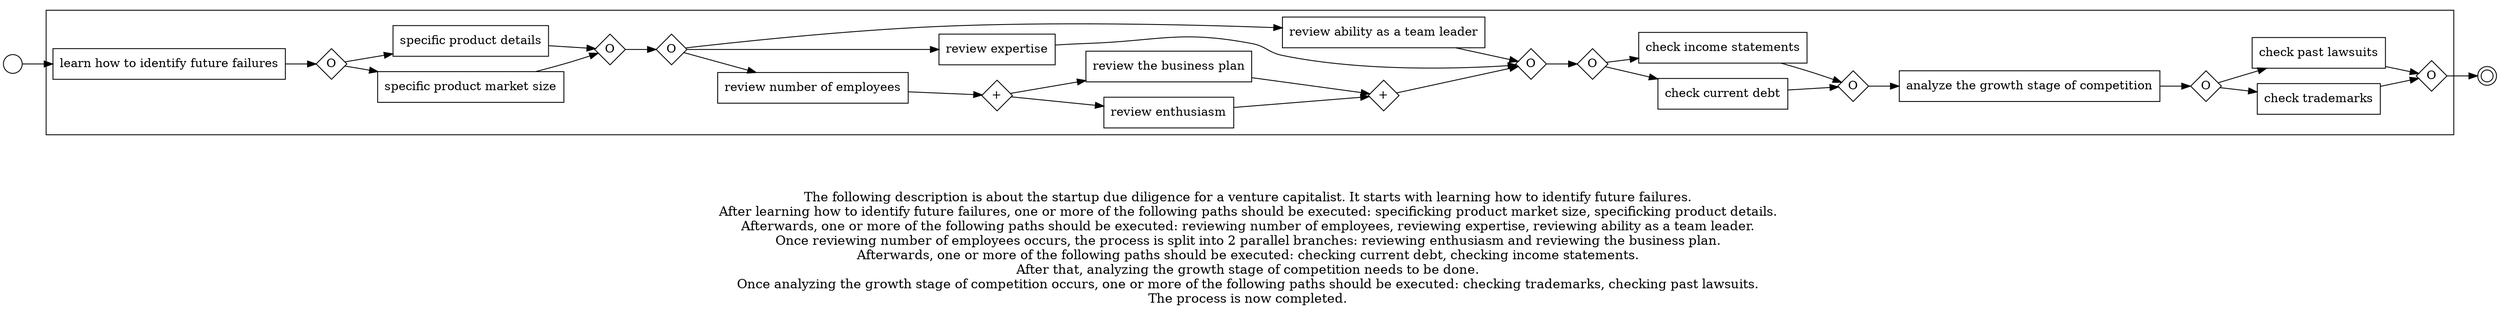 digraph startup_due_diligence_for_a_venture_capitalist_1 {
	graph [rankdir=LR]
	START_NODE [label="" shape=circle width=0.3]
	subgraph CLUSTER_0 {
		"learn how to identify future failures" [shape=box]
		"OR_SPLIT--2. Filter out the terrible products_ZV8T" [label=O fixedsize=true shape=diamond width=0.5]
		"learn how to identify future failures" -> "OR_SPLIT--2. Filter out the terrible products_ZV8T"
		"specific product market size" [shape=box]
		"OR_SPLIT--2. Filter out the terrible products_ZV8T" -> "specific product market size"
		"specific product details" [shape=box]
		"OR_SPLIT--2. Filter out the terrible products_ZV8T" -> "specific product details"
		"OR_JOIN--2. Filter out the terrible products_ZV8T" [label=O fixedsize=true shape=diamond width=0.5]
		"specific product market size" -> "OR_JOIN--2. Filter out the terrible products_ZV8T"
		"specific product details" -> "OR_JOIN--2. Filter out the terrible products_ZV8T"
		"OR_SPLIT--3. Review the funding team_ZKAZ" [label=O fixedsize=true shape=diamond width=0.5]
		"OR_JOIN--2. Filter out the terrible products_ZV8T" -> "OR_SPLIT--3. Review the funding team_ZKAZ"
		"review number of employees" [shape=box]
		"OR_SPLIT--3. Review the funding team_ZKAZ" -> "review number of employees"
		"review expertise" [shape=box]
		"OR_SPLIT--3. Review the funding team_ZKAZ" -> "review expertise"
		"review ability as a team leader" [shape=box]
		"OR_SPLIT--3. Review the funding team_ZKAZ" -> "review ability as a team leader"
		"AND_SPLIT--3. Review the funding team_T84A" [label="+" fixedsize=true shape=diamond width=0.5]
		"review number of employees" -> "AND_SPLIT--3. Review the funding team_T84A"
		"review enthusiasm" [shape=box]
		"AND_SPLIT--3. Review the funding team_T84A" -> "review enthusiasm"
		"review the business plan" [shape=box]
		"AND_SPLIT--3. Review the funding team_T84A" -> "review the business plan"
		"AND_JOIN--3. Review the funding team_T84A" [label="+" fixedsize=true shape=diamond width=0.5]
		"review enthusiasm" -> "AND_JOIN--3. Review the funding team_T84A"
		"review the business plan" -> "AND_JOIN--3. Review the funding team_T84A"
		"OR_JOIN--3. Review the funding team_ZKAZ" [label=O fixedsize=true shape=diamond width=0.5]
		"AND_JOIN--3. Review the funding team_T84A" -> "OR_JOIN--3. Review the funding team_ZKAZ"
		"review expertise" -> "OR_JOIN--3. Review the funding team_ZKAZ"
		"review ability as a team leader" -> "OR_JOIN--3. Review the funding team_ZKAZ"
		"OR_SPLIT--4. Evaluate Financial Viability_33OU" [label=O fixedsize=true shape=diamond width=0.5]
		"OR_JOIN--3. Review the funding team_ZKAZ" -> "OR_SPLIT--4. Evaluate Financial Viability_33OU"
		"check current debt" [shape=box]
		"OR_SPLIT--4. Evaluate Financial Viability_33OU" -> "check current debt"
		"check income statements" [shape=box]
		"OR_SPLIT--4. Evaluate Financial Viability_33OU" -> "check income statements"
		"OR_JOIN--4. Evaluate Financial Viability_33OU" [label=O fixedsize=true shape=diamond width=0.5]
		"check current debt" -> "OR_JOIN--4. Evaluate Financial Viability_33OU"
		"check income statements" -> "OR_JOIN--4. Evaluate Financial Viability_33OU"
		"analyze the growth stage of competition" [shape=box]
		"OR_JOIN--4. Evaluate Financial Viability_33OU" -> "analyze the growth stage of competition"
		"OR_SPLIT--6. Legal Analysis_JKI8" [label=O fixedsize=true shape=diamond width=0.5]
		"analyze the growth stage of competition" -> "OR_SPLIT--6. Legal Analysis_JKI8"
		"check trademarks" [shape=box]
		"OR_SPLIT--6. Legal Analysis_JKI8" -> "check trademarks"
		"check past lawsuits" [shape=box]
		"OR_SPLIT--6. Legal Analysis_JKI8" -> "check past lawsuits"
		"OR_JOIN--6. Legal Analysis_JKI8" [label=O fixedsize=true shape=diamond width=0.5]
		"check trademarks" -> "OR_JOIN--6. Legal Analysis_JKI8"
		"check past lawsuits" -> "OR_JOIN--6. Legal Analysis_JKI8"
	}
	START_NODE -> "learn how to identify future failures"
	END_NODE [label="" shape=doublecircle width=0.2]
	"OR_JOIN--6. Legal Analysis_JKI8" -> END_NODE
	fontsize=15 label="\n\n
The following description is about the startup due diligence for a venture capitalist. It starts with learning how to identify future failures. 
After learning how to identify future failures, one or more of the following paths should be executed: specificking product market size, specificking product details. 
Afterwards, one or more of the following paths should be executed: reviewing number of employees, reviewing expertise, reviewing ability as a team leader. 
Once reviewing number of employees occurs, the process is split into 2 parallel branches: reviewing enthusiasm and reviewing the business plan. 
Afterwards, one or more of the following paths should be executed: checking current debt, checking income statements. 
After that, analyzing the growth stage of competition needs to be done. 
Once analyzing the growth stage of competition occurs, one or more of the following paths should be executed: checking trademarks, checking past lawsuits. 
The process is now completed. 
"
}
